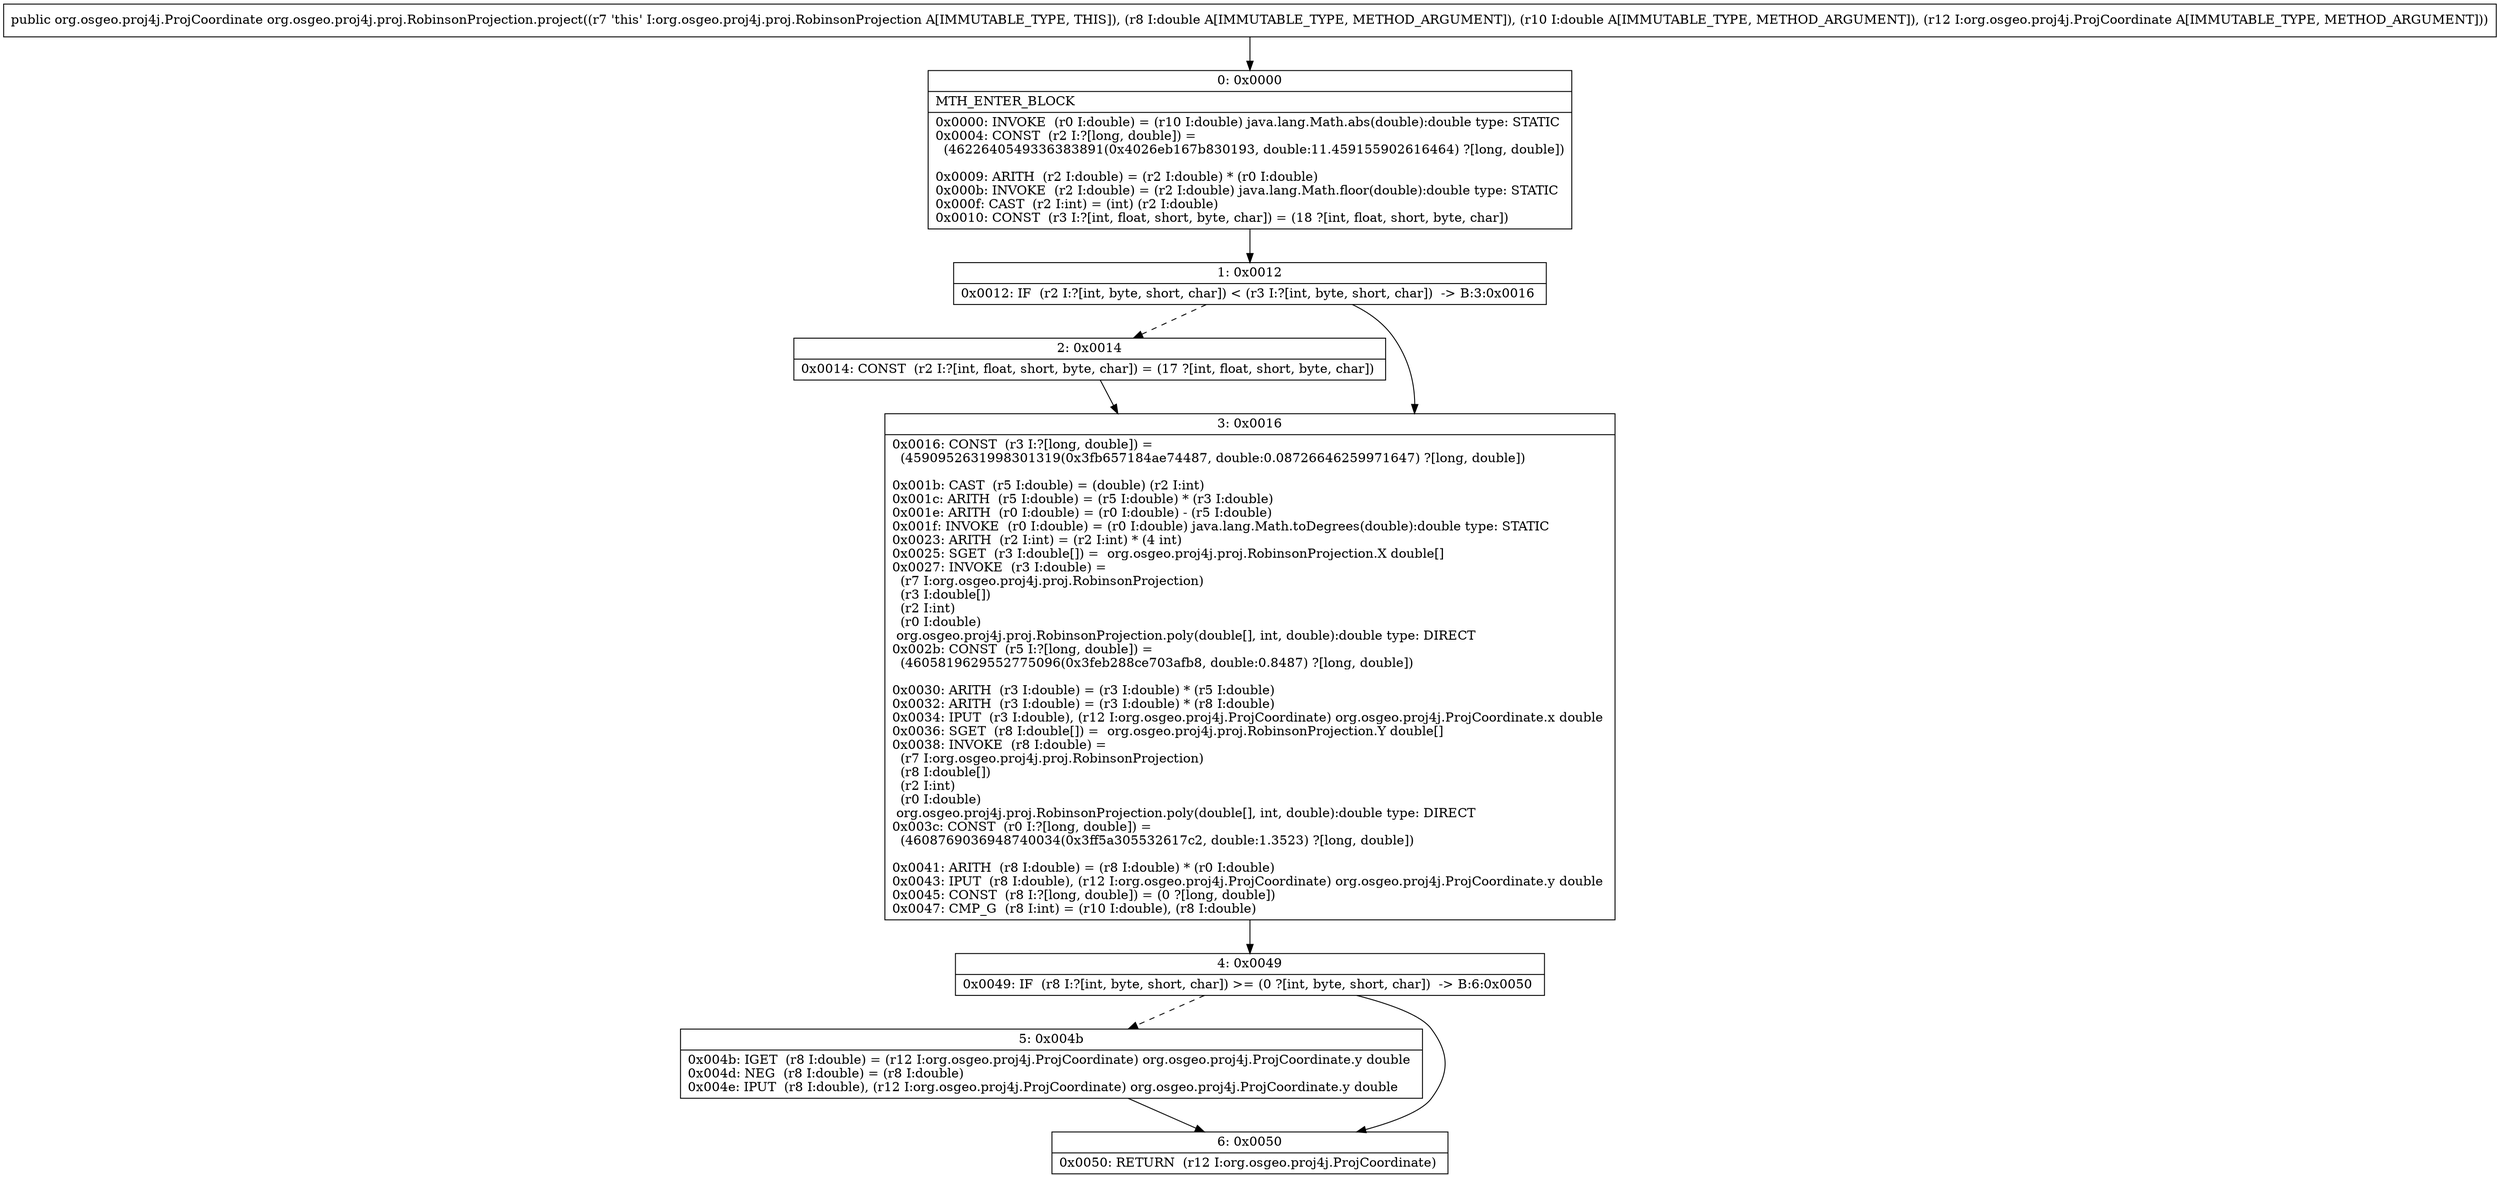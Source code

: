 digraph "CFG fororg.osgeo.proj4j.proj.RobinsonProjection.project(DDLorg\/osgeo\/proj4j\/ProjCoordinate;)Lorg\/osgeo\/proj4j\/ProjCoordinate;" {
Node_0 [shape=record,label="{0\:\ 0x0000|MTH_ENTER_BLOCK\l|0x0000: INVOKE  (r0 I:double) = (r10 I:double) java.lang.Math.abs(double):double type: STATIC \l0x0004: CONST  (r2 I:?[long, double]) = \l  (4622640549336383891(0x4026eb167b830193, double:11.459155902616464) ?[long, double])\l \l0x0009: ARITH  (r2 I:double) = (r2 I:double) * (r0 I:double) \l0x000b: INVOKE  (r2 I:double) = (r2 I:double) java.lang.Math.floor(double):double type: STATIC \l0x000f: CAST  (r2 I:int) = (int) (r2 I:double) \l0x0010: CONST  (r3 I:?[int, float, short, byte, char]) = (18 ?[int, float, short, byte, char]) \l}"];
Node_1 [shape=record,label="{1\:\ 0x0012|0x0012: IF  (r2 I:?[int, byte, short, char]) \< (r3 I:?[int, byte, short, char])  \-\> B:3:0x0016 \l}"];
Node_2 [shape=record,label="{2\:\ 0x0014|0x0014: CONST  (r2 I:?[int, float, short, byte, char]) = (17 ?[int, float, short, byte, char]) \l}"];
Node_3 [shape=record,label="{3\:\ 0x0016|0x0016: CONST  (r3 I:?[long, double]) = \l  (4590952631998301319(0x3fb657184ae74487, double:0.08726646259971647) ?[long, double])\l \l0x001b: CAST  (r5 I:double) = (double) (r2 I:int) \l0x001c: ARITH  (r5 I:double) = (r5 I:double) * (r3 I:double) \l0x001e: ARITH  (r0 I:double) = (r0 I:double) \- (r5 I:double) \l0x001f: INVOKE  (r0 I:double) = (r0 I:double) java.lang.Math.toDegrees(double):double type: STATIC \l0x0023: ARITH  (r2 I:int) = (r2 I:int) * (4 int) \l0x0025: SGET  (r3 I:double[]) =  org.osgeo.proj4j.proj.RobinsonProjection.X double[] \l0x0027: INVOKE  (r3 I:double) = \l  (r7 I:org.osgeo.proj4j.proj.RobinsonProjection)\l  (r3 I:double[])\l  (r2 I:int)\l  (r0 I:double)\l org.osgeo.proj4j.proj.RobinsonProjection.poly(double[], int, double):double type: DIRECT \l0x002b: CONST  (r5 I:?[long, double]) = \l  (4605819629552775096(0x3feb288ce703afb8, double:0.8487) ?[long, double])\l \l0x0030: ARITH  (r3 I:double) = (r3 I:double) * (r5 I:double) \l0x0032: ARITH  (r3 I:double) = (r3 I:double) * (r8 I:double) \l0x0034: IPUT  (r3 I:double), (r12 I:org.osgeo.proj4j.ProjCoordinate) org.osgeo.proj4j.ProjCoordinate.x double \l0x0036: SGET  (r8 I:double[]) =  org.osgeo.proj4j.proj.RobinsonProjection.Y double[] \l0x0038: INVOKE  (r8 I:double) = \l  (r7 I:org.osgeo.proj4j.proj.RobinsonProjection)\l  (r8 I:double[])\l  (r2 I:int)\l  (r0 I:double)\l org.osgeo.proj4j.proj.RobinsonProjection.poly(double[], int, double):double type: DIRECT \l0x003c: CONST  (r0 I:?[long, double]) = \l  (4608769036948740034(0x3ff5a305532617c2, double:1.3523) ?[long, double])\l \l0x0041: ARITH  (r8 I:double) = (r8 I:double) * (r0 I:double) \l0x0043: IPUT  (r8 I:double), (r12 I:org.osgeo.proj4j.ProjCoordinate) org.osgeo.proj4j.ProjCoordinate.y double \l0x0045: CONST  (r8 I:?[long, double]) = (0 ?[long, double]) \l0x0047: CMP_G  (r8 I:int) = (r10 I:double), (r8 I:double) \l}"];
Node_4 [shape=record,label="{4\:\ 0x0049|0x0049: IF  (r8 I:?[int, byte, short, char]) \>= (0 ?[int, byte, short, char])  \-\> B:6:0x0050 \l}"];
Node_5 [shape=record,label="{5\:\ 0x004b|0x004b: IGET  (r8 I:double) = (r12 I:org.osgeo.proj4j.ProjCoordinate) org.osgeo.proj4j.ProjCoordinate.y double \l0x004d: NEG  (r8 I:double) = (r8 I:double) \l0x004e: IPUT  (r8 I:double), (r12 I:org.osgeo.proj4j.ProjCoordinate) org.osgeo.proj4j.ProjCoordinate.y double \l}"];
Node_6 [shape=record,label="{6\:\ 0x0050|0x0050: RETURN  (r12 I:org.osgeo.proj4j.ProjCoordinate) \l}"];
MethodNode[shape=record,label="{public org.osgeo.proj4j.ProjCoordinate org.osgeo.proj4j.proj.RobinsonProjection.project((r7 'this' I:org.osgeo.proj4j.proj.RobinsonProjection A[IMMUTABLE_TYPE, THIS]), (r8 I:double A[IMMUTABLE_TYPE, METHOD_ARGUMENT]), (r10 I:double A[IMMUTABLE_TYPE, METHOD_ARGUMENT]), (r12 I:org.osgeo.proj4j.ProjCoordinate A[IMMUTABLE_TYPE, METHOD_ARGUMENT])) }"];
MethodNode -> Node_0;
Node_0 -> Node_1;
Node_1 -> Node_2[style=dashed];
Node_1 -> Node_3;
Node_2 -> Node_3;
Node_3 -> Node_4;
Node_4 -> Node_5[style=dashed];
Node_4 -> Node_6;
Node_5 -> Node_6;
}

